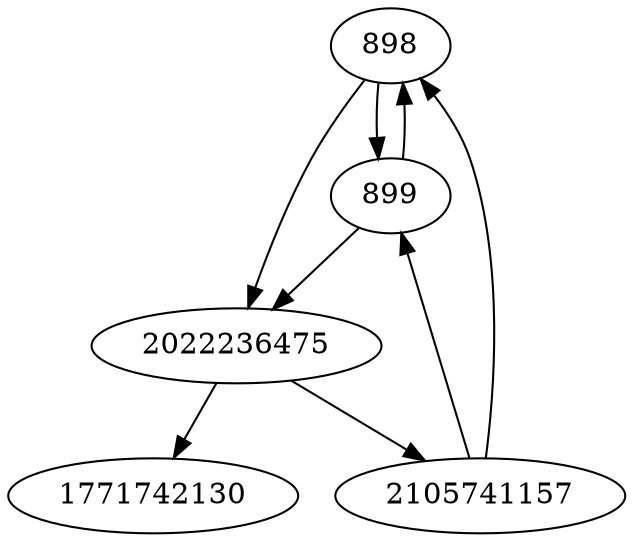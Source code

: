 strict digraph  {
898;
899;
2105741157;
1771742130;
2022236475;
898 -> 2022236475;
898 -> 899;
899 -> 898;
899 -> 2022236475;
2105741157 -> 898;
2105741157 -> 899;
2022236475 -> 1771742130;
2022236475 -> 2105741157;
}
